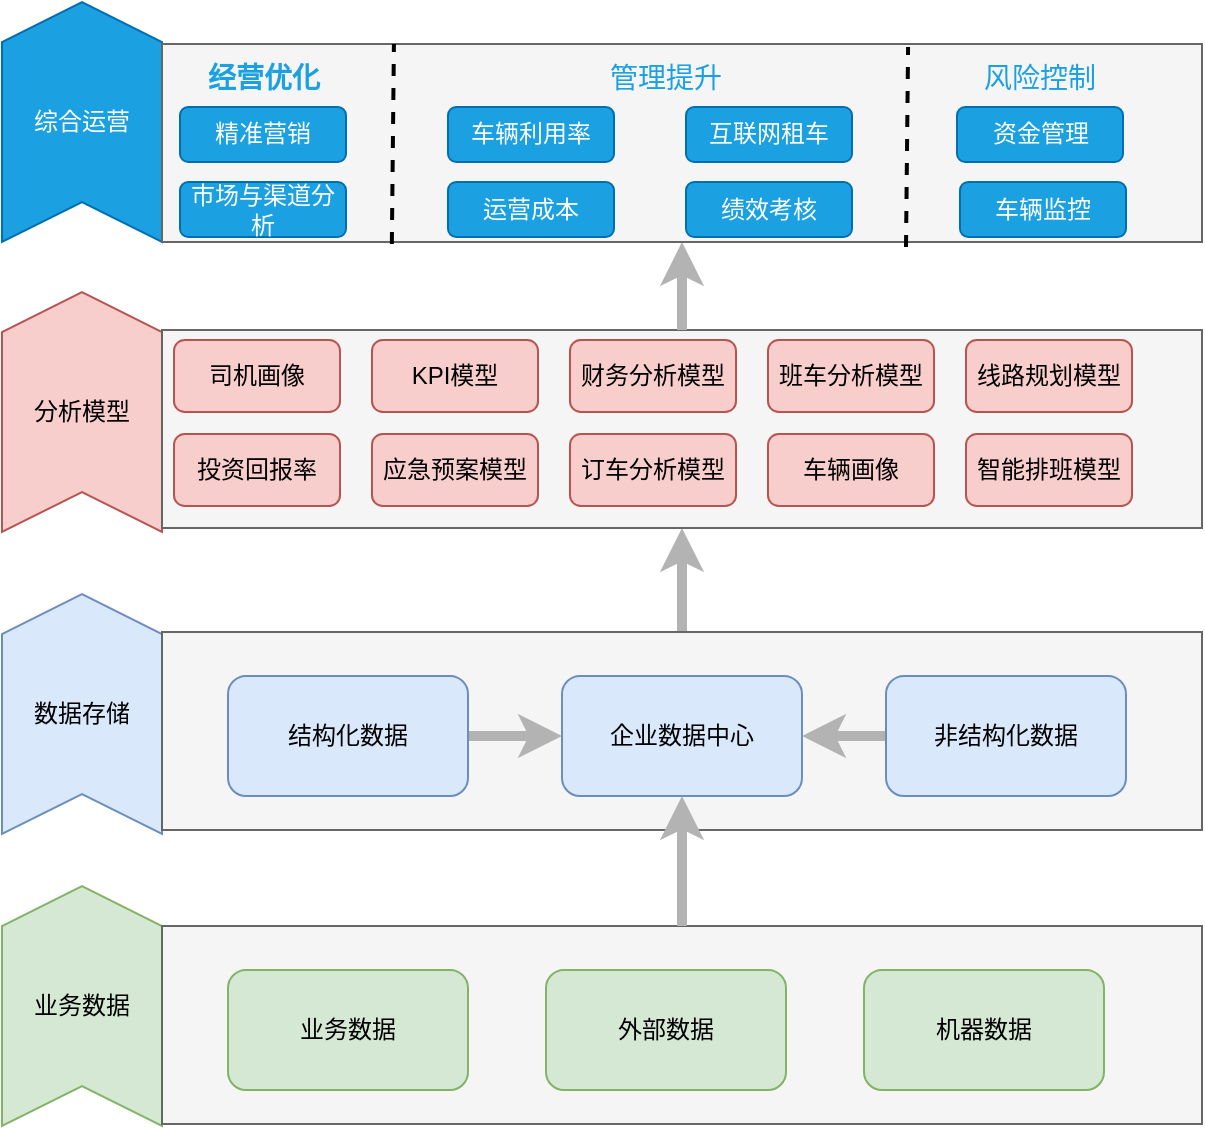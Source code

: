 <mxfile version="17.4.6" type="github">
  <diagram id="0KNjnh5CUpGkUl006Qsv" name="Page-1">
    <mxGraphModel dx="1822" dy="762" grid="0" gridSize="10" guides="1" tooltips="1" connect="1" arrows="1" fold="1" page="0" pageScale="1" pageWidth="827" pageHeight="1169" math="0" shadow="0">
      <root>
        <mxCell id="0" />
        <mxCell id="1" parent="0" />
        <mxCell id="SLfwVvsUGQPiuo8CjVY6-1" value="业务数据" style="shape=step;perimeter=stepPerimeter;whiteSpace=wrap;html=1;fixedSize=1;direction=north;fillColor=#d5e8d4;strokeColor=#82b366;" parent="1" vertex="1">
          <mxGeometry x="-112" y="465" width="80" height="120" as="geometry" />
        </mxCell>
        <mxCell id="SLfwVvsUGQPiuo8CjVY6-2" value="数据存储" style="shape=step;perimeter=stepPerimeter;whiteSpace=wrap;html=1;fixedSize=1;direction=north;fillColor=#dae8fc;strokeColor=#6c8ebf;" parent="1" vertex="1">
          <mxGeometry x="-112" y="319" width="80" height="120" as="geometry" />
        </mxCell>
        <mxCell id="SLfwVvsUGQPiuo8CjVY6-3" value="分析模型" style="shape=step;perimeter=stepPerimeter;whiteSpace=wrap;html=1;fixedSize=1;direction=north;fillColor=#f8cecc;strokeColor=#b85450;" parent="1" vertex="1">
          <mxGeometry x="-112" y="168" width="80" height="120" as="geometry" />
        </mxCell>
        <mxCell id="SLfwVvsUGQPiuo8CjVY6-4" value="综合运营" style="shape=step;perimeter=stepPerimeter;whiteSpace=wrap;html=1;fixedSize=1;direction=north;fillColor=#1ba1e2;strokeColor=#006EAF;fontColor=#ffffff;" parent="1" vertex="1">
          <mxGeometry x="-112" y="23" width="80" height="120" as="geometry" />
        </mxCell>
        <mxCell id="SLfwVvsUGQPiuo8CjVY6-5" value="" style="rounded=0;whiteSpace=wrap;html=1;fillColor=#f5f5f5;fontColor=#333333;strokeColor=#666666;" parent="1" vertex="1">
          <mxGeometry x="-32" y="485" width="520" height="99" as="geometry" />
        </mxCell>
        <mxCell id="SLfwVvsUGQPiuo8CjVY6-7" value="业务数据" style="rounded=1;whiteSpace=wrap;html=1;fillColor=#d5e8d4;strokeColor=#82b366;" parent="1" vertex="1">
          <mxGeometry x="1" y="507" width="120" height="60" as="geometry" />
        </mxCell>
        <mxCell id="SLfwVvsUGQPiuo8CjVY6-8" value="外部数据" style="rounded=1;whiteSpace=wrap;html=1;fillColor=#d5e8d4;strokeColor=#82b366;" parent="1" vertex="1">
          <mxGeometry x="160" y="507" width="120" height="60" as="geometry" />
        </mxCell>
        <mxCell id="SLfwVvsUGQPiuo8CjVY6-9" value="机器数据" style="rounded=1;whiteSpace=wrap;html=1;fillColor=#d5e8d4;strokeColor=#82b366;" parent="1" vertex="1">
          <mxGeometry x="319" y="507" width="120" height="60" as="geometry" />
        </mxCell>
        <mxCell id="SLfwVvsUGQPiuo8CjVY6-45" style="edgeStyle=orthogonalEdgeStyle;rounded=0;orthogonalLoop=1;jettySize=auto;html=1;entryX=0.5;entryY=1;entryDx=0;entryDy=0;fontSize=14;fontColor=#1BA1E2;strokeColor=#B3B3B3;strokeWidth=5;" parent="1" source="SLfwVvsUGQPiuo8CjVY6-10" target="SLfwVvsUGQPiuo8CjVY6-20" edge="1">
          <mxGeometry relative="1" as="geometry" />
        </mxCell>
        <mxCell id="SLfwVvsUGQPiuo8CjVY6-10" value="" style="rounded=0;whiteSpace=wrap;html=1;fillColor=#f5f5f5;fontColor=#333333;strokeColor=#666666;" parent="1" vertex="1">
          <mxGeometry x="-32" y="338" width="520" height="99" as="geometry" />
        </mxCell>
        <mxCell id="SLfwVvsUGQPiuo8CjVY6-18" style="edgeStyle=orthogonalEdgeStyle;rounded=0;orthogonalLoop=1;jettySize=auto;html=1;entryX=0;entryY=0.5;entryDx=0;entryDy=0;strokeColor=#B3B3B3;strokeWidth=5;" parent="1" source="SLfwVvsUGQPiuo8CjVY6-11" target="SLfwVvsUGQPiuo8CjVY6-12" edge="1">
          <mxGeometry relative="1" as="geometry" />
        </mxCell>
        <mxCell id="SLfwVvsUGQPiuo8CjVY6-11" value="结构化数据" style="rounded=1;whiteSpace=wrap;html=1;fillColor=#dae8fc;strokeColor=#6c8ebf;" parent="1" vertex="1">
          <mxGeometry x="1" y="360" width="120" height="60" as="geometry" />
        </mxCell>
        <mxCell id="SLfwVvsUGQPiuo8CjVY6-12" value="企业数据中心" style="rounded=1;whiteSpace=wrap;html=1;fillColor=#dae8fc;strokeColor=#6c8ebf;" parent="1" vertex="1">
          <mxGeometry x="168" y="360" width="120" height="60" as="geometry" />
        </mxCell>
        <mxCell id="SLfwVvsUGQPiuo8CjVY6-19" style="edgeStyle=orthogonalEdgeStyle;rounded=0;orthogonalLoop=1;jettySize=auto;html=1;entryX=1;entryY=0.5;entryDx=0;entryDy=0;strokeColor=#B3B3B3;strokeWidth=5;" parent="1" source="SLfwVvsUGQPiuo8CjVY6-13" target="SLfwVvsUGQPiuo8CjVY6-12" edge="1">
          <mxGeometry relative="1" as="geometry" />
        </mxCell>
        <mxCell id="SLfwVvsUGQPiuo8CjVY6-13" value="非结构化数据" style="rounded=1;whiteSpace=wrap;html=1;fillColor=#dae8fc;strokeColor=#6c8ebf;" parent="1" vertex="1">
          <mxGeometry x="330" y="360" width="120" height="60" as="geometry" />
        </mxCell>
        <mxCell id="SLfwVvsUGQPiuo8CjVY6-17" style="edgeStyle=orthogonalEdgeStyle;rounded=0;orthogonalLoop=1;jettySize=auto;html=1;strokeWidth=5;strokeColor=#B3B3B3;" parent="1" source="SLfwVvsUGQPiuo8CjVY6-5" target="SLfwVvsUGQPiuo8CjVY6-12" edge="1">
          <mxGeometry relative="1" as="geometry" />
        </mxCell>
        <mxCell id="SLfwVvsUGQPiuo8CjVY6-20" value="" style="rounded=0;whiteSpace=wrap;html=1;fillColor=#f5f5f5;fontColor=#333333;strokeColor=#666666;" parent="1" vertex="1">
          <mxGeometry x="-32" y="187" width="520" height="99" as="geometry" />
        </mxCell>
        <mxCell id="SLfwVvsUGQPiuo8CjVY6-21" value="司机画像" style="rounded=1;whiteSpace=wrap;html=1;fillColor=#f8cecc;strokeColor=#b85450;" parent="1" vertex="1">
          <mxGeometry x="-26" y="192" width="83" height="36" as="geometry" />
        </mxCell>
        <mxCell id="SLfwVvsUGQPiuo8CjVY6-22" value="KPI模型" style="rounded=1;whiteSpace=wrap;html=1;fillColor=#f8cecc;strokeColor=#b85450;" parent="1" vertex="1">
          <mxGeometry x="73" y="192" width="83" height="36" as="geometry" />
        </mxCell>
        <mxCell id="SLfwVvsUGQPiuo8CjVY6-47" style="edgeStyle=orthogonalEdgeStyle;rounded=0;orthogonalLoop=1;jettySize=auto;html=1;fontSize=14;fontColor=#1BA1E2;strokeColor=#B3B3B3;strokeWidth=5;exitX=0.5;exitY=0;exitDx=0;exitDy=0;" parent="1" source="SLfwVvsUGQPiuo8CjVY6-20" target="SLfwVvsUGQPiuo8CjVY6-31" edge="1">
          <mxGeometry relative="1" as="geometry" />
        </mxCell>
        <mxCell id="SLfwVvsUGQPiuo8CjVY6-23" value="财务分析模型" style="rounded=1;whiteSpace=wrap;html=1;fillColor=#f8cecc;strokeColor=#b85450;" parent="1" vertex="1">
          <mxGeometry x="172" y="192" width="83" height="36" as="geometry" />
        </mxCell>
        <mxCell id="SLfwVvsUGQPiuo8CjVY6-24" value="班车分析模型" style="rounded=1;whiteSpace=wrap;html=1;fillColor=#f8cecc;strokeColor=#b85450;" parent="1" vertex="1">
          <mxGeometry x="271" y="192" width="83" height="36" as="geometry" />
        </mxCell>
        <mxCell id="SLfwVvsUGQPiuo8CjVY6-25" value="线路规划模型" style="rounded=1;whiteSpace=wrap;html=1;fillColor=#f8cecc;strokeColor=#b85450;" parent="1" vertex="1">
          <mxGeometry x="370" y="192" width="83" height="36" as="geometry" />
        </mxCell>
        <mxCell id="SLfwVvsUGQPiuo8CjVY6-26" value="投资回报率" style="rounded=1;whiteSpace=wrap;html=1;fillColor=#f8cecc;strokeColor=#b85450;" parent="1" vertex="1">
          <mxGeometry x="-26" y="239" width="83" height="36" as="geometry" />
        </mxCell>
        <mxCell id="SLfwVvsUGQPiuo8CjVY6-27" value="应急预案模型" style="rounded=1;whiteSpace=wrap;html=1;fillColor=#f8cecc;strokeColor=#b85450;" parent="1" vertex="1">
          <mxGeometry x="73" y="239" width="83" height="36" as="geometry" />
        </mxCell>
        <mxCell id="SLfwVvsUGQPiuo8CjVY6-28" value="订车分析模型" style="rounded=1;whiteSpace=wrap;html=1;fillColor=#f8cecc;strokeColor=#b85450;" parent="1" vertex="1">
          <mxGeometry x="172" y="239" width="83" height="36" as="geometry" />
        </mxCell>
        <mxCell id="SLfwVvsUGQPiuo8CjVY6-29" value="车辆画像" style="rounded=1;whiteSpace=wrap;html=1;fillColor=#f8cecc;strokeColor=#b85450;" parent="1" vertex="1">
          <mxGeometry x="271" y="239" width="83" height="36" as="geometry" />
        </mxCell>
        <mxCell id="SLfwVvsUGQPiuo8CjVY6-30" value="智能排班模型" style="rounded=1;whiteSpace=wrap;html=1;fillColor=#f8cecc;strokeColor=#b85450;" parent="1" vertex="1">
          <mxGeometry x="370" y="239" width="83" height="36" as="geometry" />
        </mxCell>
        <mxCell id="SLfwVvsUGQPiuo8CjVY6-31" value="" style="rounded=0;whiteSpace=wrap;html=1;fillColor=#f5f5f5;fontColor=#333333;strokeColor=#666666;" parent="1" vertex="1">
          <mxGeometry x="-32" y="44" width="520" height="99" as="geometry" />
        </mxCell>
        <mxCell id="SLfwVvsUGQPiuo8CjVY6-32" value="精准营销" style="rounded=1;whiteSpace=wrap;html=1;fillColor=#1ba1e2;fontColor=#ffffff;strokeColor=#006EAF;" parent="1" vertex="1">
          <mxGeometry x="-23" y="75.5" width="83" height="27.5" as="geometry" />
        </mxCell>
        <mxCell id="SLfwVvsUGQPiuo8CjVY6-33" value="经营优化" style="text;html=1;strokeColor=none;fillColor=none;align=center;verticalAlign=middle;whiteSpace=wrap;rounded=0;fontColor=#1BA1E2;fontStyle=1;fontSize=14;" parent="1" vertex="1">
          <mxGeometry x="-11.5" y="45.5" width="60" height="30" as="geometry" />
        </mxCell>
        <mxCell id="SLfwVvsUGQPiuo8CjVY6-34" value="市场与渠道分析" style="rounded=1;whiteSpace=wrap;html=1;fillColor=#1ba1e2;fontColor=#ffffff;strokeColor=#006EAF;" parent="1" vertex="1">
          <mxGeometry x="-23" y="113" width="83" height="27.5" as="geometry" />
        </mxCell>
        <mxCell id="SLfwVvsUGQPiuo8CjVY6-35" value="管理提升" style="text;html=1;strokeColor=none;fillColor=none;align=center;verticalAlign=middle;whiteSpace=wrap;rounded=0;fontColor=#1BA1E2;fontSize=14;" parent="1" vertex="1">
          <mxGeometry x="190" y="45.5" width="60" height="30" as="geometry" />
        </mxCell>
        <mxCell id="SLfwVvsUGQPiuo8CjVY6-36" value="风险控制" style="text;html=1;strokeColor=none;fillColor=none;align=center;verticalAlign=middle;whiteSpace=wrap;rounded=0;fontSize=14;fontColor=#1BA1E2;" parent="1" vertex="1">
          <mxGeometry x="377" y="45.5" width="60" height="30" as="geometry" />
        </mxCell>
        <mxCell id="SLfwVvsUGQPiuo8CjVY6-37" value="车辆利用率" style="rounded=1;whiteSpace=wrap;html=1;fillColor=#1ba1e2;fontColor=#ffffff;strokeColor=#006EAF;" parent="1" vertex="1">
          <mxGeometry x="111" y="75.5" width="83" height="27.5" as="geometry" />
        </mxCell>
        <mxCell id="SLfwVvsUGQPiuo8CjVY6-38" value="运营成本" style="rounded=1;whiteSpace=wrap;html=1;fillColor=#1ba1e2;fontColor=#ffffff;strokeColor=#006EAF;" parent="1" vertex="1">
          <mxGeometry x="111" y="113" width="83" height="27.5" as="geometry" />
        </mxCell>
        <mxCell id="SLfwVvsUGQPiuo8CjVY6-39" value="互联网租车" style="rounded=1;whiteSpace=wrap;html=1;fillColor=#1ba1e2;fontColor=#ffffff;strokeColor=#006EAF;" parent="1" vertex="1">
          <mxGeometry x="230" y="75.5" width="83" height="27.5" as="geometry" />
        </mxCell>
        <mxCell id="SLfwVvsUGQPiuo8CjVY6-40" value="绩效考核" style="rounded=1;whiteSpace=wrap;html=1;fillColor=#1ba1e2;fontColor=#ffffff;strokeColor=#006EAF;" parent="1" vertex="1">
          <mxGeometry x="230" y="113" width="83" height="27.5" as="geometry" />
        </mxCell>
        <mxCell id="SLfwVvsUGQPiuo8CjVY6-41" value="" style="endArrow=none;dashed=1;html=1;strokeWidth=2;rounded=0;fontSize=14;fontColor=#1BA1E2;entryX=0.223;entryY=0;entryDx=0;entryDy=0;entryPerimeter=0;exitX=0.221;exitY=1.01;exitDx=0;exitDy=0;exitPerimeter=0;" parent="1" source="SLfwVvsUGQPiuo8CjVY6-31" target="SLfwVvsUGQPiuo8CjVY6-31" edge="1">
          <mxGeometry width="50" height="50" relative="1" as="geometry">
            <mxPoint x="66" y="121" as="sourcePoint" />
            <mxPoint x="116" y="71" as="targetPoint" />
          </mxGeometry>
        </mxCell>
        <mxCell id="SLfwVvsUGQPiuo8CjVY6-42" value="" style="endArrow=none;dashed=1;html=1;strokeWidth=2;rounded=0;fontSize=14;fontColor=#1BA1E2;entryX=0.223;entryY=0;entryDx=0;entryDy=0;entryPerimeter=0;exitX=0.221;exitY=1.01;exitDx=0;exitDy=0;exitPerimeter=0;" parent="1" edge="1">
          <mxGeometry width="50" height="50" relative="1" as="geometry">
            <mxPoint x="340.0" y="145.49" as="sourcePoint" />
            <mxPoint x="341.04" y="45.5" as="targetPoint" />
          </mxGeometry>
        </mxCell>
        <mxCell id="SLfwVvsUGQPiuo8CjVY6-43" value="资金管理" style="rounded=1;whiteSpace=wrap;html=1;fillColor=#1ba1e2;fontColor=#ffffff;strokeColor=#006EAF;" parent="1" vertex="1">
          <mxGeometry x="365.5" y="75.5" width="83" height="27.5" as="geometry" />
        </mxCell>
        <mxCell id="SLfwVvsUGQPiuo8CjVY6-44" value="车辆监控" style="rounded=1;whiteSpace=wrap;html=1;fillColor=#1ba1e2;fontColor=#ffffff;strokeColor=#006EAF;" parent="1" vertex="1">
          <mxGeometry x="367" y="113" width="83" height="27.5" as="geometry" />
        </mxCell>
      </root>
    </mxGraphModel>
  </diagram>
</mxfile>

